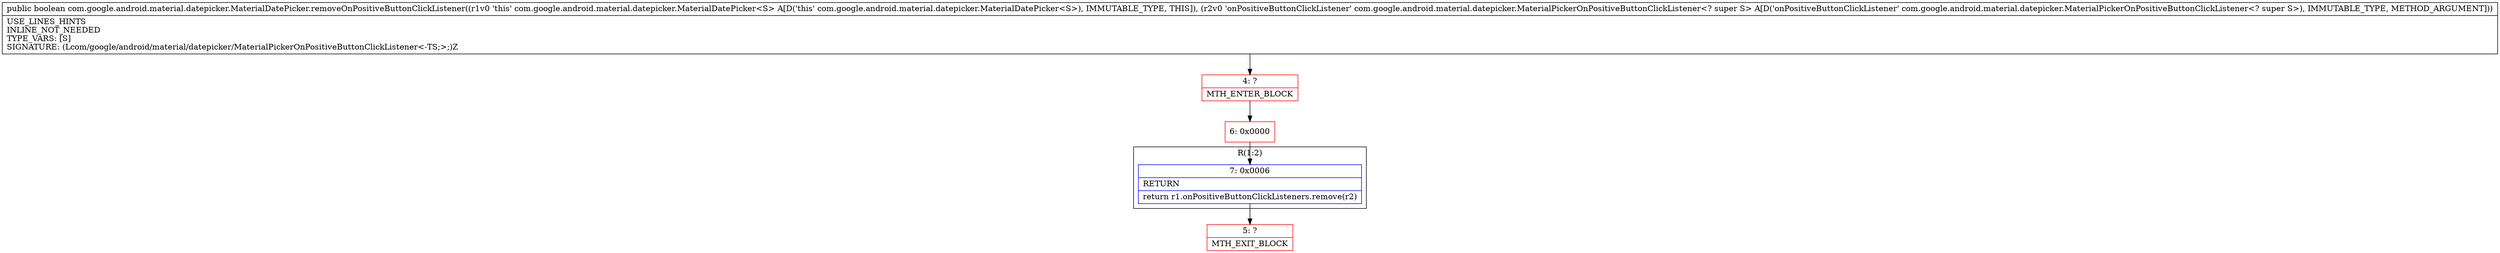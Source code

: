 digraph "CFG forcom.google.android.material.datepicker.MaterialDatePicker.removeOnPositiveButtonClickListener(Lcom\/google\/android\/material\/datepicker\/MaterialPickerOnPositiveButtonClickListener;)Z" {
subgraph cluster_Region_2143250480 {
label = "R(1:2)";
node [shape=record,color=blue];
Node_7 [shape=record,label="{7\:\ 0x0006|RETURN\l|return r1.onPositiveButtonClickListeners.remove(r2)\l}"];
}
Node_4 [shape=record,color=red,label="{4\:\ ?|MTH_ENTER_BLOCK\l}"];
Node_6 [shape=record,color=red,label="{6\:\ 0x0000}"];
Node_5 [shape=record,color=red,label="{5\:\ ?|MTH_EXIT_BLOCK\l}"];
MethodNode[shape=record,label="{public boolean com.google.android.material.datepicker.MaterialDatePicker.removeOnPositiveButtonClickListener((r1v0 'this' com.google.android.material.datepicker.MaterialDatePicker\<S\> A[D('this' com.google.android.material.datepicker.MaterialDatePicker\<S\>), IMMUTABLE_TYPE, THIS]), (r2v0 'onPositiveButtonClickListener' com.google.android.material.datepicker.MaterialPickerOnPositiveButtonClickListener\<? super S\> A[D('onPositiveButtonClickListener' com.google.android.material.datepicker.MaterialPickerOnPositiveButtonClickListener\<? super S\>), IMMUTABLE_TYPE, METHOD_ARGUMENT]))  | USE_LINES_HINTS\lINLINE_NOT_NEEDED\lTYPE_VARS: [S]\lSIGNATURE: (Lcom\/google\/android\/material\/datepicker\/MaterialPickerOnPositiveButtonClickListener\<\-TS;\>;)Z\l}"];
MethodNode -> Node_4;Node_7 -> Node_5;
Node_4 -> Node_6;
Node_6 -> Node_7;
}

